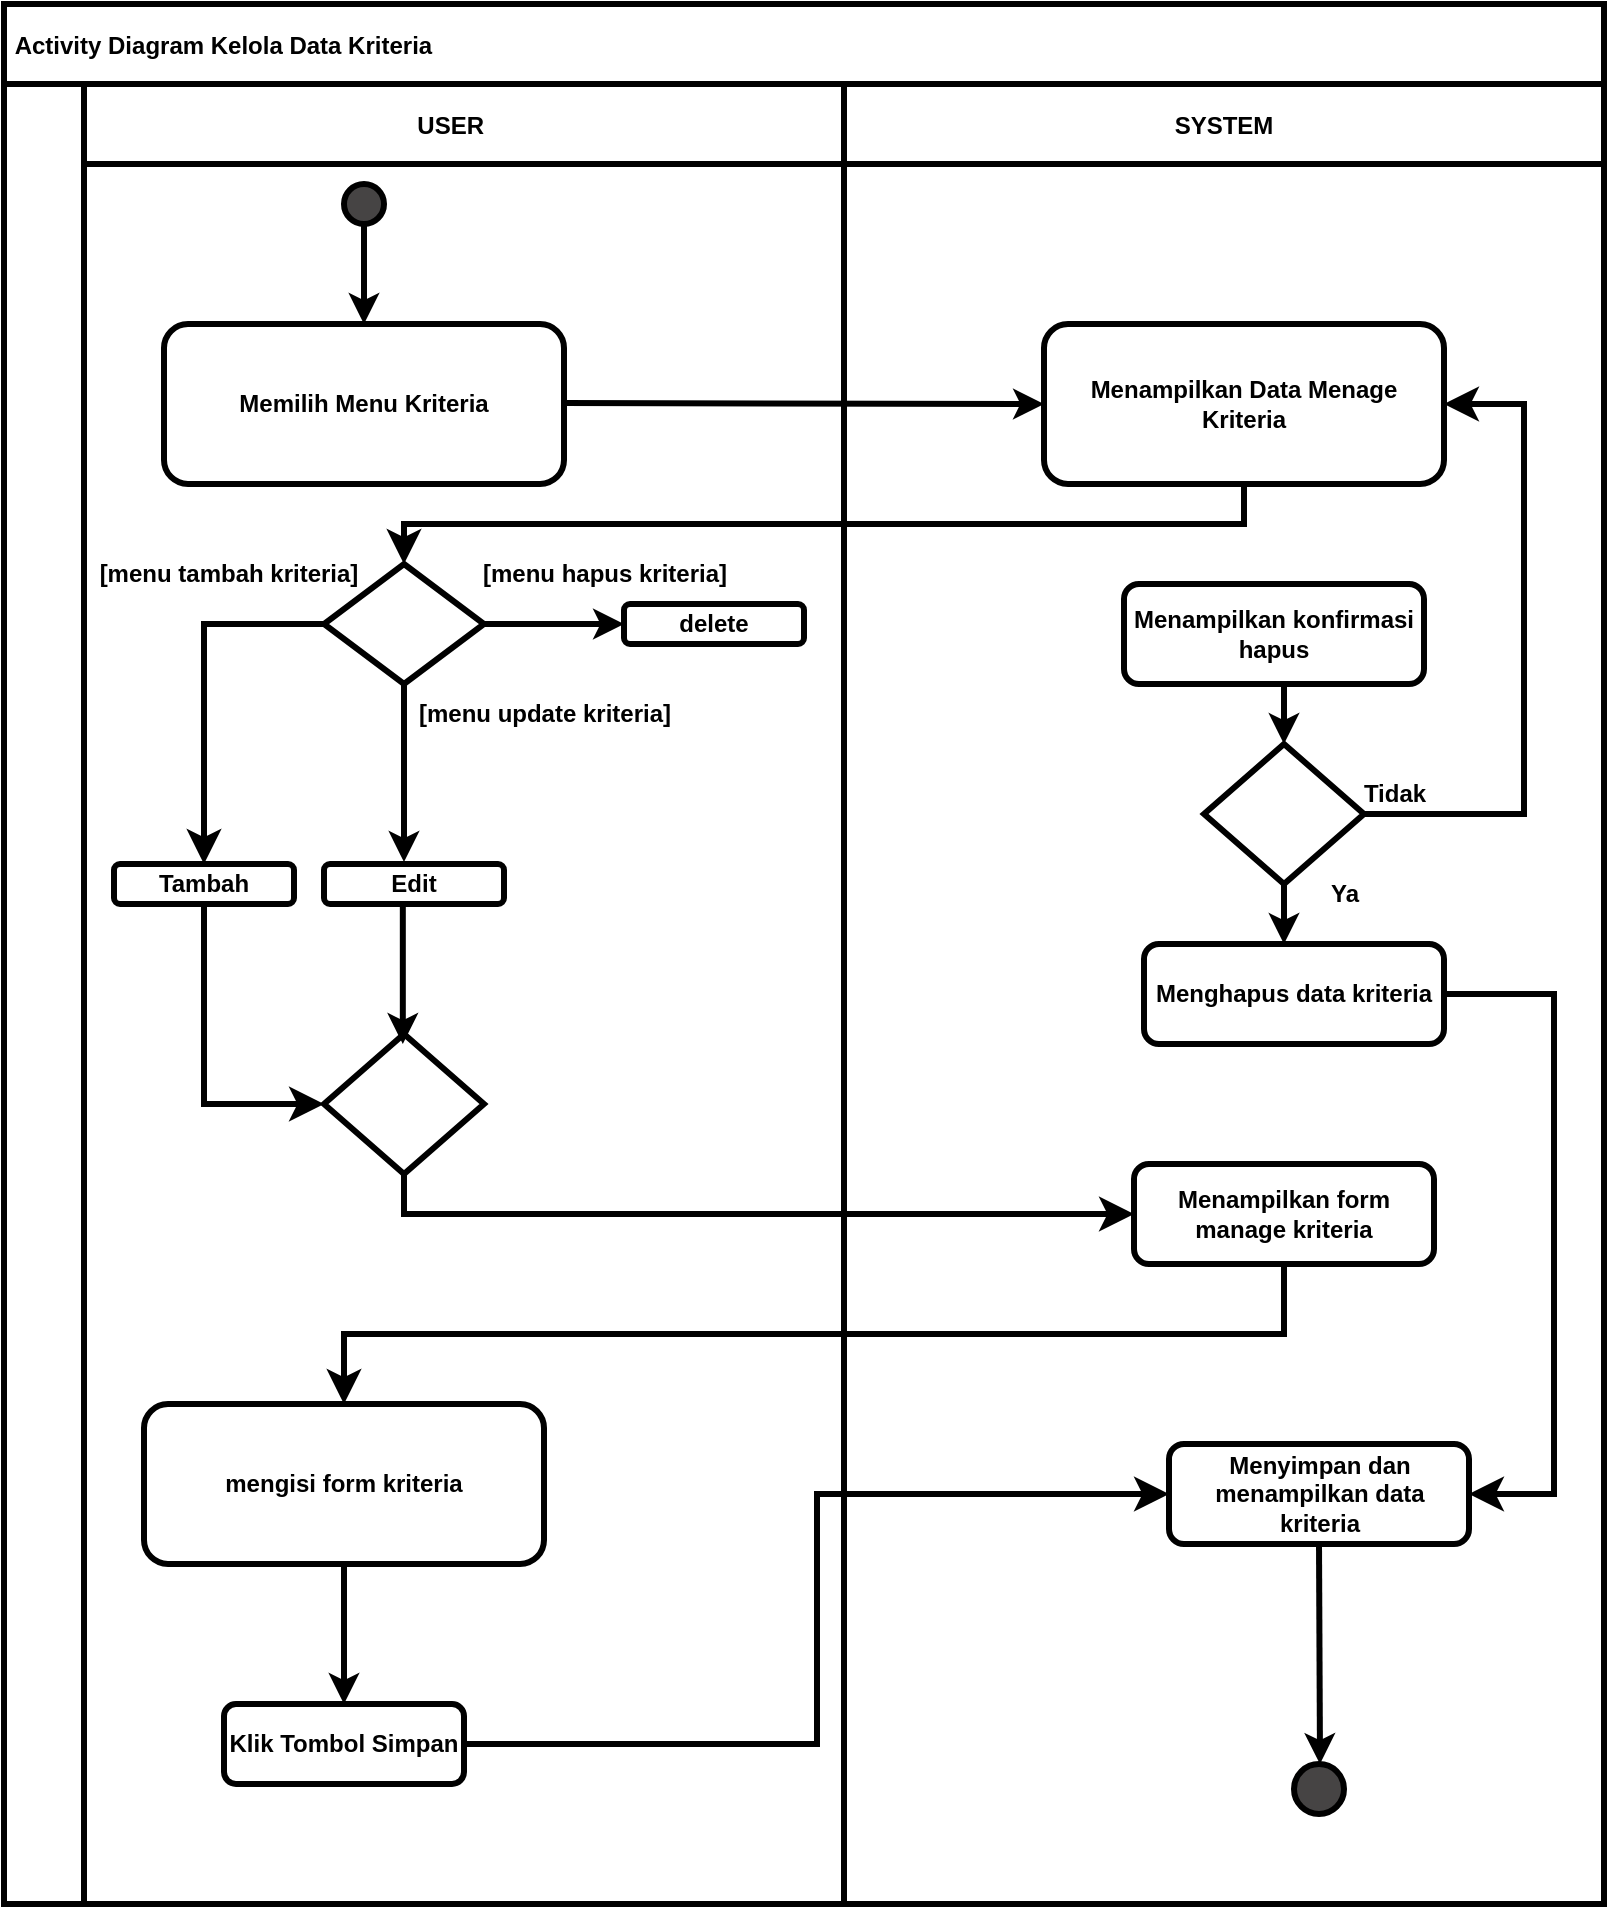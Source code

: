 <mxfile>
    <diagram id="ARj6SyH5rF0tKpnl3x5v" name="Page-1">
        <mxGraphModel dx="876" dy="1717" grid="1" gridSize="10" guides="1" tooltips="1" connect="1" arrows="1" fold="1" page="1" pageScale="1" pageWidth="850" pageHeight="1100" math="0" shadow="0">
            <root>
                <mxCell id="0"/>
                <mxCell id="1" parent="0"/>
                <mxCell id="2" value=" Activity Diagram Kelola Data Kriteria" style="shape=table;childLayout=tableLayout;startSize=40;collapsible=0;recursiveResize=0;expand=0;strokeColor=default;align=left;verticalAlign=middle;fontFamily=Helvetica;fontSize=12;fontColor=default;fillColor=none;fontStyle=1;strokeWidth=3;" parent="1" vertex="1">
                    <mxGeometry x="25" width="800" height="950" as="geometry"/>
                </mxCell>
                <mxCell id="3" value="" style="shape=tableRow;horizontal=0;swimlaneHead=0;swimlaneBody=0;top=0;left=0;strokeColor=inherit;bottom=0;right=0;dropTarget=0;fontStyle=1;fillColor=none;points=[[0,0.5],[1,0.5]];portConstraint=eastwest;startSize=40;collapsible=0;recursiveResize=0;expand=0;align=center;verticalAlign=middle;fontFamily=Helvetica;fontSize=12;fontColor=default;strokeWidth=3;" parent="2" vertex="1">
                    <mxGeometry y="40" width="800" height="910" as="geometry"/>
                </mxCell>
                <mxCell id="4" value="USER    " style="swimlane;swimlaneHead=0;swimlaneBody=0;fontStyle=1;strokeColor=inherit;connectable=0;fillColor=none;startSize=40;collapsible=0;recursiveResize=0;expand=0;align=center;verticalAlign=middle;fontFamily=Helvetica;fontSize=12;fontColor=default;strokeWidth=3;" parent="3" vertex="1">
                    <mxGeometry x="40" width="380" height="910" as="geometry">
                        <mxRectangle width="380" height="910" as="alternateBounds"/>
                    </mxGeometry>
                </mxCell>
                <mxCell id="5" style="edgeStyle=none;html=1;exitX=0.5;exitY=1;exitDx=0;exitDy=0;fontFamily=Helvetica;fontSize=12;fontColor=default;strokeWidth=3;fontStyle=1" parent="4" source="6" target="7" edge="1">
                    <mxGeometry relative="1" as="geometry"/>
                </mxCell>
                <mxCell id="6" value="" style="ellipse;whiteSpace=wrap;html=1;aspect=fixed;strokeColor=default;align=center;verticalAlign=middle;fontFamily=Helvetica;fontSize=12;fontColor=default;fillColor=light-dark(#464444, #ededed);strokeWidth=3;fontStyle=1" parent="4" vertex="1">
                    <mxGeometry x="130" y="50" width="20" height="20" as="geometry"/>
                </mxCell>
                <mxCell id="7" value="Memilih Menu Kriteria" style="rounded=1;whiteSpace=wrap;html=1;strokeColor=default;align=center;verticalAlign=middle;fontFamily=Helvetica;fontSize=12;fontColor=default;fillColor=none;strokeWidth=3;fontStyle=1" parent="4" vertex="1">
                    <mxGeometry x="40" y="120" width="200" height="80" as="geometry"/>
                </mxCell>
                <mxCell id="8" value="Tambah" style="rounded=1;whiteSpace=wrap;html=1;strokeColor=default;align=center;verticalAlign=middle;fontFamily=Helvetica;fontSize=12;fontColor=default;fillColor=none;strokeWidth=3;fontStyle=1" parent="4" vertex="1">
                    <mxGeometry x="15" y="390" width="90" height="20" as="geometry"/>
                </mxCell>
                <mxCell id="9" value="mengisi form kriteria" style="rounded=1;whiteSpace=wrap;html=1;strokeColor=default;align=center;verticalAlign=middle;fontFamily=Helvetica;fontSize=12;fontColor=default;fillColor=none;strokeWidth=3;fontStyle=1" parent="4" vertex="1">
                    <mxGeometry x="30" y="660" width="200" height="80" as="geometry"/>
                </mxCell>
                <mxCell id="10" value="" style="endArrow=classic;html=1;fontFamily=Helvetica;fontSize=12;fontColor=default;entryX=0;entryY=0.5;entryDx=0;entryDy=0;strokeWidth=3;fontStyle=1" parent="4" target="27" edge="1">
                    <mxGeometry width="50" height="50" relative="1" as="geometry">
                        <mxPoint x="240" y="159.5" as="sourcePoint"/>
                        <mxPoint x="360" y="159.5" as="targetPoint"/>
                    </mxGeometry>
                </mxCell>
                <mxCell id="11" value="&lt;div&gt;&lt;div&gt;&lt;br&gt;&lt;/div&gt;&lt;/div&gt;" style="rhombus;whiteSpace=wrap;html=1;strokeColor=default;align=center;verticalAlign=middle;fontFamily=Helvetica;fontSize=12;fontColor=default;fillColor=default;strokeWidth=3;fontStyle=1" parent="4" vertex="1">
                    <mxGeometry x="120" y="240" width="80" height="60" as="geometry"/>
                </mxCell>
                <mxCell id="12" value="Edit" style="rounded=1;whiteSpace=wrap;html=1;strokeColor=default;align=center;verticalAlign=middle;fontFamily=Helvetica;fontSize=12;fontColor=default;fillColor=none;strokeWidth=3;fontStyle=1" parent="4" vertex="1">
                    <mxGeometry x="120" y="390" width="90" height="20" as="geometry"/>
                </mxCell>
                <mxCell id="13" value="delete" style="rounded=1;whiteSpace=wrap;html=1;strokeColor=default;align=center;verticalAlign=middle;fontFamily=Helvetica;fontSize=12;fontColor=default;fillColor=none;strokeWidth=3;fontStyle=1" parent="4" vertex="1">
                    <mxGeometry x="270" y="260" width="90" height="20" as="geometry"/>
                </mxCell>
                <mxCell id="14" value="&lt;div&gt;&lt;div&gt;&lt;br&gt;&lt;/div&gt;&lt;/div&gt;" style="rhombus;whiteSpace=wrap;html=1;strokeColor=default;align=center;verticalAlign=middle;fontFamily=Helvetica;fontSize=12;fontColor=default;fillColor=default;strokeWidth=3;fontStyle=1" parent="4" vertex="1">
                    <mxGeometry x="120" y="475" width="80" height="70" as="geometry"/>
                </mxCell>
                <mxCell id="15" value="" style="edgeStyle=elbowEdgeStyle;elbow=vertical;endArrow=classic;html=1;curved=0;rounded=0;endSize=8;startSize=8;entryX=0.5;entryY=0;entryDx=0;entryDy=0;exitX=0;exitY=0.5;exitDx=0;exitDy=0;strokeWidth=3;fontStyle=1;fontSize=12;" parent="4" source="11" target="8" edge="1">
                    <mxGeometry width="50" height="50" relative="1" as="geometry">
                        <mxPoint x="50" y="280" as="sourcePoint"/>
                        <mxPoint x="100" y="230" as="targetPoint"/>
                        <Array as="points">
                            <mxPoint x="70" y="270"/>
                        </Array>
                    </mxGeometry>
                </mxCell>
                <mxCell id="16" value="" style="endArrow=classic;html=1;entryX=0;entryY=0.5;entryDx=0;entryDy=0;strokeWidth=3;fontStyle=1;fontSize=12;" parent="4" target="13" edge="1">
                    <mxGeometry width="50" height="50" relative="1" as="geometry">
                        <mxPoint x="200" y="270" as="sourcePoint"/>
                        <mxPoint x="250" y="220" as="targetPoint"/>
                    </mxGeometry>
                </mxCell>
                <mxCell id="17" value="" style="edgeStyle=elbowEdgeStyle;elbow=horizontal;endArrow=classic;html=1;curved=0;rounded=0;endSize=8;startSize=8;fontFamily=Helvetica;fontSize=12;fontColor=default;entryX=0;entryY=0.5;entryDx=0;entryDy=0;exitX=0.5;exitY=1;exitDx=0;exitDy=0;strokeWidth=3;fontStyle=1" parent="4" source="8" target="14" edge="1">
                    <mxGeometry width="50" height="50" relative="1" as="geometry">
                        <mxPoint x="200" y="740" as="sourcePoint"/>
                        <mxPoint x="200" y="460" as="targetPoint"/>
                        <Array as="points">
                            <mxPoint x="60" y="460"/>
                        </Array>
                    </mxGeometry>
                </mxCell>
                <mxCell id="18" value="[menu tambah kriteria]" style="text;html=1;align=center;verticalAlign=middle;resizable=0;points=[];autosize=1;strokeColor=none;fillColor=none;strokeWidth=3;fontStyle=1;fontSize=12;" parent="4" vertex="1">
                    <mxGeometry x="2" y="230" width="140" height="30" as="geometry"/>
                </mxCell>
                <mxCell id="19" value="[menu update kriteria]" style="text;html=1;align=center;verticalAlign=middle;resizable=0;points=[];autosize=1;strokeColor=none;fillColor=none;strokeWidth=3;fontStyle=1;fontSize=12;" parent="4" vertex="1">
                    <mxGeometry x="160" y="300" width="140" height="30" as="geometry"/>
                </mxCell>
                <mxCell id="20" value="Klik Tombol Simpan" style="rounded=1;whiteSpace=wrap;html=1;strokeWidth=3;fontStyle=1;fontSize=12;" parent="4" vertex="1">
                    <mxGeometry x="70" y="810" width="120" height="40" as="geometry"/>
                </mxCell>
                <mxCell id="21" style="edgeStyle=none;html=1;fontFamily=Helvetica;fontSize=12;fontColor=default;exitX=0.5;exitY=1;exitDx=0;exitDy=0;entryX=0.5;entryY=0;entryDx=0;entryDy=0;strokeWidth=3;fontStyle=1" parent="4" source="9" target="20" edge="1">
                    <mxGeometry relative="1" as="geometry">
                        <mxPoint x="120" y="700" as="sourcePoint"/>
                        <mxPoint x="120" y="810" as="targetPoint"/>
                    </mxGeometry>
                </mxCell>
                <mxCell id="22" value="" style="endArrow=classic;html=1;exitX=0.5;exitY=1;exitDx=0;exitDy=0;strokeWidth=3;fontStyle=1;fontSize=12;" parent="4" source="11" edge="1">
                    <mxGeometry width="50" height="50" relative="1" as="geometry">
                        <mxPoint x="395" y="460" as="sourcePoint"/>
                        <mxPoint x="160" y="389" as="targetPoint"/>
                    </mxGeometry>
                </mxCell>
                <mxCell id="23" value="[menu hapus kriteria]" style="text;html=1;align=center;verticalAlign=middle;resizable=0;points=[];autosize=1;strokeColor=none;fillColor=none;strokeWidth=3;fontStyle=1;fontSize=12;" parent="4" vertex="1">
                    <mxGeometry x="190" y="230" width="140" height="30" as="geometry"/>
                </mxCell>
                <mxCell id="24" style="edgeStyle=none;html=1;fontFamily=Helvetica;fontSize=12;fontColor=default;exitX=0.5;exitY=1;exitDx=0;exitDy=0;entryX=0.5;entryY=0;entryDx=0;entryDy=0;strokeWidth=3;fontStyle=1" parent="4" edge="1">
                    <mxGeometry relative="1" as="geometry">
                        <mxPoint x="159.41" y="410" as="sourcePoint"/>
                        <mxPoint x="159.41" y="480" as="targetPoint"/>
                    </mxGeometry>
                </mxCell>
                <mxCell id="25" value="SYSTEM" style="swimlane;swimlaneHead=0;swimlaneBody=0;fontStyle=1;strokeColor=inherit;connectable=0;fillColor=none;startSize=40;collapsible=0;recursiveResize=0;expand=0;align=center;verticalAlign=middle;fontFamily=Helvetica;fontSize=12;fontColor=default;strokeWidth=3;" parent="3" vertex="1">
                    <mxGeometry x="420" width="380" height="910" as="geometry">
                        <mxRectangle width="380" height="910" as="alternateBounds"/>
                    </mxGeometry>
                </mxCell>
                <mxCell id="26" value="" style="ellipse;whiteSpace=wrap;html=1;aspect=fixed;strokeColor=default;align=center;verticalAlign=middle;fontFamily=Helvetica;fontSize=12;fontColor=default;fillColor=light-dark(#464444, #ededed);strokeWidth=3;fontStyle=1" parent="25" vertex="1">
                    <mxGeometry x="225" y="840" width="25" height="25" as="geometry"/>
                </mxCell>
                <mxCell id="27" value="Menampilkan Data Menage Kriteria" style="rounded=1;whiteSpace=wrap;html=1;strokeColor=default;align=center;verticalAlign=middle;fontFamily=Helvetica;fontSize=12;fontColor=default;fillColor=none;strokeWidth=3;fontStyle=1" parent="25" vertex="1">
                    <mxGeometry x="100" y="120" width="200" height="80" as="geometry"/>
                </mxCell>
                <mxCell id="28" style="edgeStyle=none;html=1;strokeWidth=3;fontStyle=1;fontSize=12;" parent="25" source="29" edge="1">
                    <mxGeometry relative="1" as="geometry">
                        <mxPoint x="220" y="330" as="targetPoint"/>
                    </mxGeometry>
                </mxCell>
                <mxCell id="29" value="&lt;div&gt;&lt;div&gt;&lt;br&gt;&lt;/div&gt;&lt;/div&gt;" style="rhombus;whiteSpace=wrap;html=1;strokeColor=default;align=center;verticalAlign=middle;fontFamily=Helvetica;fontSize=12;fontColor=default;fillColor=default;strokeWidth=3;fontStyle=1" parent="25" vertex="1">
                    <mxGeometry x="180" y="330" width="80" height="70" as="geometry"/>
                </mxCell>
                <mxCell id="30" value="Menampilkan form manage kriteria" style="rounded=1;whiteSpace=wrap;html=1;strokeColor=default;align=center;verticalAlign=middle;fontFamily=Helvetica;fontSize=12;fontColor=default;fillColor=none;strokeWidth=3;fontStyle=1" parent="25" vertex="1">
                    <mxGeometry x="145" y="540" width="150" height="50" as="geometry"/>
                </mxCell>
                <mxCell id="31" value="" style="edgeStyle=elbowEdgeStyle;elbow=horizontal;endArrow=classic;html=1;curved=0;rounded=0;endSize=8;startSize=8;fontFamily=Helvetica;fontSize=12;fontColor=default;entryX=1;entryY=0.5;entryDx=0;entryDy=0;exitX=1;exitY=0.5;exitDx=0;exitDy=0;strokeWidth=3;fontStyle=1" parent="25" source="29" target="27" edge="1">
                    <mxGeometry width="50" height="50" relative="1" as="geometry">
                        <mxPoint x="300" y="440" as="sourcePoint"/>
                        <mxPoint x="350" y="390" as="targetPoint"/>
                        <Array as="points">
                            <mxPoint x="340" y="300"/>
                        </Array>
                    </mxGeometry>
                </mxCell>
                <mxCell id="32" style="edgeStyle=none;html=1;fontFamily=Helvetica;fontSize=12;fontColor=default;exitX=0.5;exitY=1;exitDx=0;exitDy=0;strokeWidth=3;fontStyle=1" parent="25" source="39" edge="1">
                    <mxGeometry relative="1" as="geometry">
                        <mxPoint x="237.08" y="750" as="sourcePoint"/>
                        <mxPoint x="238" y="840" as="targetPoint"/>
                    </mxGeometry>
                </mxCell>
                <mxCell id="33" value="Tidak" style="text;html=1;align=center;verticalAlign=middle;resizable=0;points=[];autosize=1;strokeColor=none;fillColor=none;fontFamily=Helvetica;fontSize=12;fontColor=default;strokeWidth=3;fontStyle=1" parent="25" vertex="1">
                    <mxGeometry x="250" y="340" width="50" height="30" as="geometry"/>
                </mxCell>
                <mxCell id="34" value="Menghapus data kriteria" style="rounded=1;whiteSpace=wrap;html=1;strokeColor=default;align=center;verticalAlign=middle;fontFamily=Helvetica;fontSize=12;fontColor=default;fillColor=none;strokeWidth=3;fontStyle=1" parent="25" vertex="1">
                    <mxGeometry x="150" y="430" width="150" height="50" as="geometry"/>
                </mxCell>
                <mxCell id="35" value="Menampilkan konfirmasi hapus" style="rounded=1;whiteSpace=wrap;html=1;strokeColor=default;align=center;verticalAlign=middle;fontFamily=Helvetica;fontSize=12;fontColor=default;fillColor=none;strokeWidth=3;fontStyle=1" parent="25" vertex="1">
                    <mxGeometry x="140" y="250" width="150" height="50" as="geometry"/>
                </mxCell>
                <mxCell id="36" value="" style="endArrow=classic;html=1;fontFamily=Helvetica;fontSize=12;fontColor=default;entryX=0.5;entryY=0;entryDx=0;entryDy=0;strokeWidth=3;fontStyle=1" parent="25" target="29" edge="1">
                    <mxGeometry width="50" height="50" relative="1" as="geometry">
                        <mxPoint x="220" y="300" as="sourcePoint"/>
                        <mxPoint x="219.5" y="407" as="targetPoint"/>
                    </mxGeometry>
                </mxCell>
                <mxCell id="37" value="" style="endArrow=classic;html=1;fontFamily=Helvetica;fontSize=12;fontColor=default;exitX=0.5;exitY=1;exitDx=0;exitDy=0;strokeWidth=3;fontStyle=1" parent="25" source="29" edge="1">
                    <mxGeometry width="50" height="50" relative="1" as="geometry">
                        <mxPoint x="230" y="310" as="sourcePoint"/>
                        <mxPoint x="220" y="430" as="targetPoint"/>
                    </mxGeometry>
                </mxCell>
                <mxCell id="39" value="Menyimpan dan menampilkan data kriteria" style="rounded=1;whiteSpace=wrap;html=1;strokeColor=default;align=center;verticalAlign=middle;fontFamily=Helvetica;fontSize=12;fontColor=default;fillColor=none;strokeWidth=3;fontStyle=1" parent="25" vertex="1">
                    <mxGeometry x="162.5" y="680" width="150" height="50" as="geometry"/>
                </mxCell>
                <mxCell id="43" value="Ya" style="text;html=1;align=center;verticalAlign=middle;resizable=0;points=[];autosize=1;strokeColor=none;fillColor=none;fontFamily=Helvetica;fontSize=12;fontColor=default;strokeWidth=3;fontStyle=1" parent="25" vertex="1">
                    <mxGeometry x="230" y="390" width="40" height="30" as="geometry"/>
                </mxCell>
                <mxCell id="47" value="" style="edgeStyle=elbowEdgeStyle;elbow=horizontal;endArrow=classic;html=1;curved=0;rounded=0;endSize=8;startSize=8;entryX=1;entryY=0.5;entryDx=0;entryDy=0;exitX=1;exitY=0.5;exitDx=0;exitDy=0;strokeWidth=3;fontStyle=1;fontSize=12;" edge="1" parent="25" source="34" target="39">
                    <mxGeometry width="50" height="50" relative="1" as="geometry">
                        <mxPoint x="-45" y="500" as="sourcePoint"/>
                        <mxPoint x="5" y="450" as="targetPoint"/>
                        <Array as="points">
                            <mxPoint x="355" y="580"/>
                        </Array>
                    </mxGeometry>
                </mxCell>
                <mxCell id="44" value="" style="edgeStyle=elbowEdgeStyle;elbow=vertical;endArrow=classic;html=1;curved=0;rounded=0;endSize=8;startSize=8;exitX=0.5;exitY=1;exitDx=0;exitDy=0;entryX=0.5;entryY=0;entryDx=0;entryDy=0;strokeWidth=3;fontStyle=1;fontSize=12;" edge="1" parent="3" source="27" target="11">
                    <mxGeometry width="50" height="50" relative="1" as="geometry">
                        <mxPoint x="375" y="300" as="sourcePoint"/>
                        <mxPoint x="425" y="250" as="targetPoint"/>
                    </mxGeometry>
                </mxCell>
                <mxCell id="45" value="" style="edgeStyle=elbowEdgeStyle;elbow=horizontal;endArrow=classic;html=1;curved=0;rounded=0;endSize=8;startSize=8;exitX=0.5;exitY=1;exitDx=0;exitDy=0;entryX=0;entryY=0.5;entryDx=0;entryDy=0;strokeWidth=3;fontStyle=1;fontSize=12;" edge="1" parent="3" source="14" target="30">
                    <mxGeometry width="50" height="50" relative="1" as="geometry">
                        <mxPoint x="375" y="500" as="sourcePoint"/>
                        <mxPoint x="425" y="450" as="targetPoint"/>
                        <Array as="points">
                            <mxPoint x="200" y="560"/>
                        </Array>
                    </mxGeometry>
                </mxCell>
                <mxCell id="48" value="" style="edgeStyle=elbowEdgeStyle;elbow=horizontal;endArrow=classic;html=1;curved=0;rounded=0;endSize=8;startSize=8;exitX=1;exitY=0.5;exitDx=0;exitDy=0;entryX=0;entryY=0.5;entryDx=0;entryDy=0;fontSize=12;strokeWidth=3;" edge="1" parent="3" source="20" target="39">
                    <mxGeometry width="50" height="50" relative="1" as="geometry">
                        <mxPoint x="375" y="800" as="sourcePoint"/>
                        <mxPoint x="425" y="750" as="targetPoint"/>
                    </mxGeometry>
                </mxCell>
                <mxCell id="50" value="" style="edgeStyle=elbowEdgeStyle;elbow=vertical;endArrow=classic;html=1;curved=0;rounded=0;endSize=8;startSize=8;exitX=0.5;exitY=1;exitDx=0;exitDy=0;entryX=0.5;entryY=0;entryDx=0;entryDy=0;fontSize=12;strokeWidth=3;" edge="1" parent="3" source="30" target="9">
                    <mxGeometry width="50" height="50" relative="1" as="geometry">
                        <mxPoint x="375" y="800" as="sourcePoint"/>
                        <mxPoint x="425" y="750" as="targetPoint"/>
                    </mxGeometry>
                </mxCell>
            </root>
        </mxGraphModel>
    </diagram>
</mxfile>